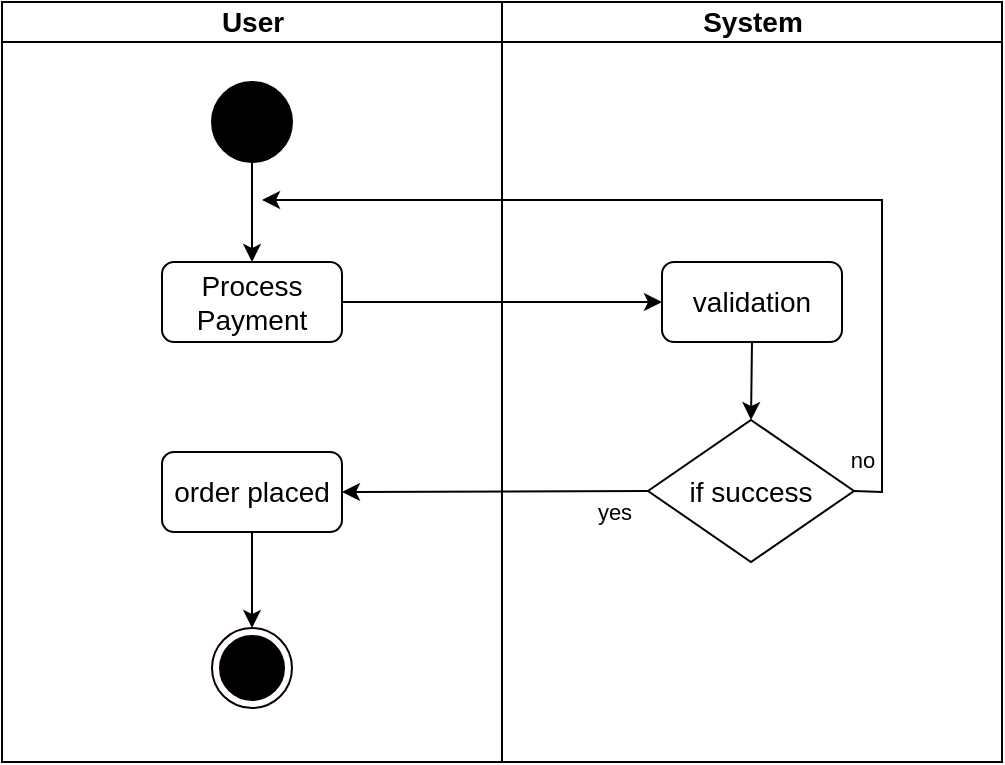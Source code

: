<mxfile version="22.0.6" type="device">
  <diagram name="Page-1" id="TUuK_z1TODneTFZ7jnLf">
    <mxGraphModel dx="1036" dy="520" grid="1" gridSize="10" guides="1" tooltips="1" connect="1" arrows="1" fold="1" page="1" pageScale="1" pageWidth="850" pageHeight="1100" math="0" shadow="0">
      <root>
        <mxCell id="0" />
        <mxCell id="1" parent="0" />
        <mxCell id="OzavWiV9OdfGLWeC7wIS-1" value="" style="swimlane;html=1;childLayout=stackLayout;startSize=0;rounded=0;shadow=0;comic=0;labelBackgroundColor=none;strokeWidth=1;fontFamily=Verdana;fontSize=12;align=center;" parent="1" vertex="1">
          <mxGeometry x="40" y="21" width="500" height="380" as="geometry">
            <mxRectangle x="40" y="20" width="70" height="30" as="alternateBounds" />
          </mxGeometry>
        </mxCell>
        <mxCell id="OzavWiV9OdfGLWeC7wIS-2" value="&lt;font style=&quot;font-size: 14px;&quot;&gt;User&lt;/font&gt;" style="swimlane;html=1;startSize=20;" parent="OzavWiV9OdfGLWeC7wIS-1" vertex="1">
          <mxGeometry width="250" height="380" as="geometry">
            <mxRectangle y="20" width="40" height="970" as="alternateBounds" />
          </mxGeometry>
        </mxCell>
        <mxCell id="OzavWiV9OdfGLWeC7wIS-3" value="" style="ellipse;whiteSpace=wrap;html=1;rounded=0;shadow=0;comic=0;labelBackgroundColor=none;strokeWidth=1;fillColor=#000000;fontFamily=Verdana;fontSize=12;align=center;" parent="OzavWiV9OdfGLWeC7wIS-2" vertex="1">
          <mxGeometry x="105" y="40" width="40" height="40" as="geometry" />
        </mxCell>
        <mxCell id="OzavWiV9OdfGLWeC7wIS-5" value="&lt;font style=&quot;font-size: 14px;&quot;&gt;Process Payment&lt;/font&gt;" style="rounded=1;whiteSpace=wrap;html=1;" parent="OzavWiV9OdfGLWeC7wIS-2" vertex="1">
          <mxGeometry x="80" y="130" width="90" height="40" as="geometry" />
        </mxCell>
        <mxCell id="OzavWiV9OdfGLWeC7wIS-6" value="" style="endArrow=classic;html=1;rounded=0;exitX=0.5;exitY=1;exitDx=0;exitDy=0;entryX=0.5;entryY=0;entryDx=0;entryDy=0;" parent="OzavWiV9OdfGLWeC7wIS-2" source="OzavWiV9OdfGLWeC7wIS-3" target="OzavWiV9OdfGLWeC7wIS-5" edge="1">
          <mxGeometry width="50" height="50" relative="1" as="geometry">
            <mxPoint x="360" y="300" as="sourcePoint" />
            <mxPoint x="410" y="250" as="targetPoint" />
          </mxGeometry>
        </mxCell>
        <mxCell id="OzavWiV9OdfGLWeC7wIS-4" value="" style="ellipse;html=1;shape=endState;fillColor=#000000;strokeColor=#0F0000;" parent="OzavWiV9OdfGLWeC7wIS-2" vertex="1">
          <mxGeometry x="105" y="313" width="40" height="40" as="geometry" />
        </mxCell>
        <mxCell id="8qBxuZVfWUz4ZcnqxZRa-7" value="" style="endArrow=classic;html=1;rounded=0;exitX=0.5;exitY=1;exitDx=0;exitDy=0;entryX=0.5;entryY=0;entryDx=0;entryDy=0;" parent="OzavWiV9OdfGLWeC7wIS-2" source="E52GenuPR0HvQd338yZz-15" target="OzavWiV9OdfGLWeC7wIS-4" edge="1">
          <mxGeometry width="50" height="50" relative="1" as="geometry">
            <mxPoint x="125.0" y="269" as="sourcePoint" />
            <mxPoint x="650" y="474" as="targetPoint" />
          </mxGeometry>
        </mxCell>
        <mxCell id="E52GenuPR0HvQd338yZz-15" value="&lt;font style=&quot;font-size: 14px;&quot;&gt;order placed&lt;/font&gt;" style="rounded=1;whiteSpace=wrap;html=1;" parent="OzavWiV9OdfGLWeC7wIS-2" vertex="1">
          <mxGeometry x="80" y="225" width="90" height="40" as="geometry" />
        </mxCell>
        <mxCell id="OzavWiV9OdfGLWeC7wIS-10" value="&lt;font style=&quot;font-size: 14px;&quot;&gt;System&lt;/font&gt;" style="swimlane;html=1;startSize=20;" parent="OzavWiV9OdfGLWeC7wIS-1" vertex="1">
          <mxGeometry x="250" width="250" height="380" as="geometry" />
        </mxCell>
        <mxCell id="OzavWiV9OdfGLWeC7wIS-12" value="&lt;font style=&quot;font-size: 14px;&quot;&gt;if success&lt;/font&gt;" style="rhombus;whiteSpace=wrap;html=1;" parent="OzavWiV9OdfGLWeC7wIS-10" vertex="1">
          <mxGeometry x="73" y="209" width="103" height="71" as="geometry" />
        </mxCell>
        <mxCell id="dHQx1IV8ueyIYqK32sHI-1" value="&lt;span style=&quot;font-size: 14px;&quot;&gt;validation&lt;/span&gt;" style="rounded=1;whiteSpace=wrap;html=1;" parent="OzavWiV9OdfGLWeC7wIS-10" vertex="1">
          <mxGeometry x="80" y="130" width="90" height="40" as="geometry" />
        </mxCell>
        <mxCell id="dHQx1IV8ueyIYqK32sHI-2" value="" style="endArrow=classic;html=1;rounded=0;exitX=0.5;exitY=1;exitDx=0;exitDy=0;entryX=0.5;entryY=0;entryDx=0;entryDy=0;" parent="OzavWiV9OdfGLWeC7wIS-10" source="dHQx1IV8ueyIYqK32sHI-1" target="OzavWiV9OdfGLWeC7wIS-12" edge="1">
          <mxGeometry x="-0.5" y="10" width="50" height="50" relative="1" as="geometry">
            <mxPoint x="-70" y="160" as="sourcePoint" />
            <mxPoint x="90" y="160" as="targetPoint" />
            <mxPoint as="offset" />
          </mxGeometry>
        </mxCell>
        <mxCell id="OzavWiV9OdfGLWeC7wIS-15" value="" style="endArrow=classic;html=1;rounded=0;exitX=1;exitY=0.5;exitDx=0;exitDy=0;entryX=0;entryY=0.5;entryDx=0;entryDy=0;" parent="OzavWiV9OdfGLWeC7wIS-1" source="OzavWiV9OdfGLWeC7wIS-5" target="dHQx1IV8ueyIYqK32sHI-1" edge="1">
          <mxGeometry x="-0.5" y="10" width="50" height="50" relative="1" as="geometry">
            <mxPoint x="135" y="110" as="sourcePoint" />
            <mxPoint x="340" y="159" as="targetPoint" />
            <mxPoint as="offset" />
          </mxGeometry>
        </mxCell>
        <mxCell id="E52GenuPR0HvQd338yZz-16" value="yes" style="endArrow=classic;html=1;rounded=0;exitX=0;exitY=0.5;exitDx=0;exitDy=0;entryX=1;entryY=0.5;entryDx=0;entryDy=0;" parent="OzavWiV9OdfGLWeC7wIS-1" source="OzavWiV9OdfGLWeC7wIS-12" target="E52GenuPR0HvQd338yZz-15" edge="1">
          <mxGeometry x="-0.783" y="10" width="50" height="50" relative="1" as="geometry">
            <mxPoint x="385" y="279" as="sourcePoint" />
            <mxPoint x="385" y="329" as="targetPoint" />
            <mxPoint x="-1" as="offset" />
          </mxGeometry>
        </mxCell>
        <mxCell id="dHQx1IV8ueyIYqK32sHI-7" value="no" style="endArrow=classic;html=1;rounded=0;exitX=1;exitY=0.5;exitDx=0;exitDy=0;" parent="1" source="OzavWiV9OdfGLWeC7wIS-12" edge="1">
          <mxGeometry x="-0.872" y="10" width="50" height="50" relative="1" as="geometry">
            <mxPoint x="220" y="181" as="sourcePoint" />
            <mxPoint x="170" y="120" as="targetPoint" />
            <mxPoint as="offset" />
            <Array as="points">
              <mxPoint x="480" y="266" />
              <mxPoint x="480" y="120" />
            </Array>
          </mxGeometry>
        </mxCell>
      </root>
    </mxGraphModel>
  </diagram>
</mxfile>
